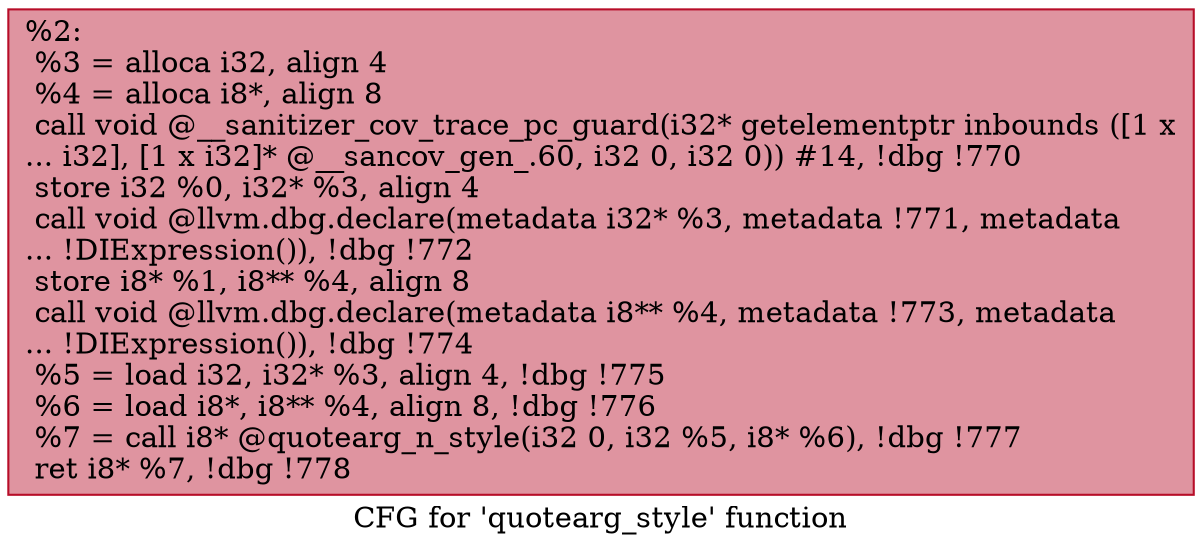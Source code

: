 digraph "CFG for 'quotearg_style' function" {
	label="CFG for 'quotearg_style' function";

	Node0x5555558d63c0 [shape=record,color="#b70d28ff", style=filled, fillcolor="#b70d2870",label="{%2:\l  %3 = alloca i32, align 4\l  %4 = alloca i8*, align 8\l  call void @__sanitizer_cov_trace_pc_guard(i32* getelementptr inbounds ([1 x\l... i32], [1 x i32]* @__sancov_gen_.60, i32 0, i32 0)) #14, !dbg !770\l  store i32 %0, i32* %3, align 4\l  call void @llvm.dbg.declare(metadata i32* %3, metadata !771, metadata\l... !DIExpression()), !dbg !772\l  store i8* %1, i8** %4, align 8\l  call void @llvm.dbg.declare(metadata i8** %4, metadata !773, metadata\l... !DIExpression()), !dbg !774\l  %5 = load i32, i32* %3, align 4, !dbg !775\l  %6 = load i8*, i8** %4, align 8, !dbg !776\l  %7 = call i8* @quotearg_n_style(i32 0, i32 %5, i8* %6), !dbg !777\l  ret i8* %7, !dbg !778\l}"];
}
